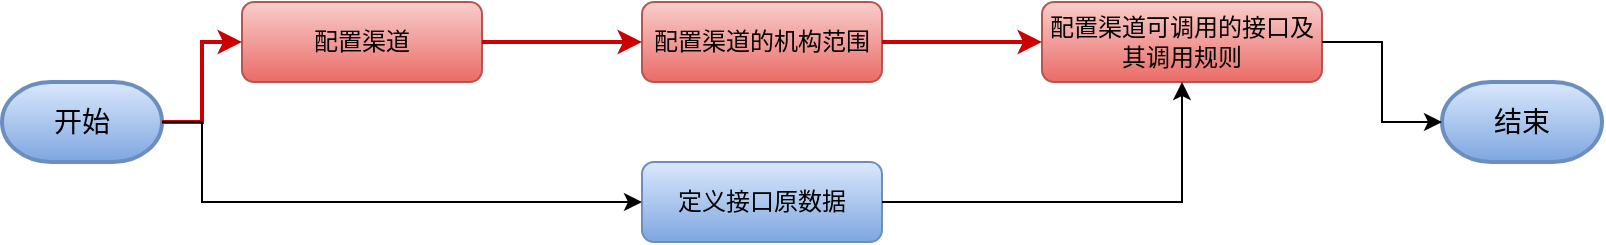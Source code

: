 <mxfile version="15.9.4" type="github">
  <diagram name="Page-1" id="8ce9d11a-91a2-4d17-14d8-a56ed91bf033">
    <mxGraphModel dx="946" dy="557" grid="1" gridSize="10" guides="1" tooltips="1" connect="1" arrows="1" fold="1" page="1" pageScale="1" pageWidth="1100" pageHeight="850" background="none" math="0" shadow="0">
      <root>
        <mxCell id="0" />
        <mxCell id="1" parent="0" />
        <mxCell id="L6q0FQ3VYXSIfFeGP2Kc-19" value="定义接口原数据" style="rounded=1;whiteSpace=wrap;html=1;verticalAlign=middle;labelPosition=center;verticalLabelPosition=middle;align=center;horizontal=1;direction=east;fillColor=#dae8fc;strokeColor=#6c8ebf;gradientColor=#7ea6e0;" parent="1" vertex="1">
          <mxGeometry x="360" y="200" width="120" height="40" as="geometry" />
        </mxCell>
        <mxCell id="L6q0FQ3VYXSIfFeGP2Kc-20" value="配置渠道" style="rounded=1;whiteSpace=wrap;html=1;verticalAlign=middle;labelPosition=center;verticalLabelPosition=middle;align=center;horizontal=1;direction=east;fillColor=#f8cecc;gradientColor=#ea6b66;strokeColor=#b85450;" parent="1" vertex="1">
          <mxGeometry x="160" y="120" width="120" height="40" as="geometry" />
        </mxCell>
        <mxCell id="QSaFC6vXPgpBybVZ_OY3-1" value="配置渠道的机构范围" style="rounded=1;whiteSpace=wrap;html=1;verticalAlign=middle;labelPosition=center;verticalLabelPosition=middle;align=center;horizontal=1;direction=east;fillColor=#f8cecc;gradientColor=#ea6b66;strokeColor=#b85450;" vertex="1" parent="1">
          <mxGeometry x="360" y="120" width="120" height="40" as="geometry" />
        </mxCell>
        <mxCell id="QSaFC6vXPgpBybVZ_OY3-2" value="配置渠道可调用的接口及其调用规则" style="rounded=1;whiteSpace=wrap;html=1;verticalAlign=middle;labelPosition=center;verticalLabelPosition=middle;align=center;horizontal=1;direction=east;fillColor=#f8cecc;gradientColor=#ea6b66;strokeColor=#b85450;" vertex="1" parent="1">
          <mxGeometry x="560" y="120" width="140" height="40" as="geometry" />
        </mxCell>
        <mxCell id="QSaFC6vXPgpBybVZ_OY3-3" value="" style="endArrow=classic;html=1;rounded=0;fontSize=14;exitX=1;exitY=0.5;exitDx=0;exitDy=0;entryX=0;entryY=0.5;entryDx=0;entryDy=0;strokeColor=#CC0000;strokeWidth=2;" edge="1" parent="1" source="L6q0FQ3VYXSIfFeGP2Kc-20" target="QSaFC6vXPgpBybVZ_OY3-1">
          <mxGeometry width="50" height="50" relative="1" as="geometry">
            <mxPoint x="360" y="300" as="sourcePoint" />
            <mxPoint x="410" y="250" as="targetPoint" />
          </mxGeometry>
        </mxCell>
        <mxCell id="QSaFC6vXPgpBybVZ_OY3-4" value="" style="endArrow=classic;html=1;rounded=0;fontSize=14;exitX=1;exitY=0.5;exitDx=0;exitDy=0;entryX=0;entryY=0.5;entryDx=0;entryDy=0;strokeColor=#CC0000;strokeWidth=2;" edge="1" parent="1" source="QSaFC6vXPgpBybVZ_OY3-1" target="QSaFC6vXPgpBybVZ_OY3-2">
          <mxGeometry width="50" height="50" relative="1" as="geometry">
            <mxPoint x="270" y="370" as="sourcePoint" />
            <mxPoint x="320" y="320" as="targetPoint" />
          </mxGeometry>
        </mxCell>
        <mxCell id="QSaFC6vXPgpBybVZ_OY3-5" value="" style="endArrow=classic;html=1;rounded=0;fontSize=14;exitX=1;exitY=0.5;exitDx=0;exitDy=0;entryX=0.5;entryY=1;entryDx=0;entryDy=0;edgeStyle=orthogonalEdgeStyle;" edge="1" parent="1" source="L6q0FQ3VYXSIfFeGP2Kc-19" target="QSaFC6vXPgpBybVZ_OY3-2">
          <mxGeometry width="50" height="50" relative="1" as="geometry">
            <mxPoint x="400" y="270" as="sourcePoint" />
            <mxPoint x="450" y="220" as="targetPoint" />
          </mxGeometry>
        </mxCell>
        <mxCell id="QSaFC6vXPgpBybVZ_OY3-6" value="开始" style="strokeWidth=2;html=1;shape=mxgraph.flowchart.terminator;whiteSpace=wrap;fontSize=14;fillColor=#dae8fc;gradientColor=#7ea6e0;strokeColor=#6c8ebf;" vertex="1" parent="1">
          <mxGeometry x="40" y="160" width="80" height="40" as="geometry" />
        </mxCell>
        <mxCell id="QSaFC6vXPgpBybVZ_OY3-7" value="结束" style="strokeWidth=2;html=1;shape=mxgraph.flowchart.terminator;whiteSpace=wrap;fontSize=14;fillColor=#dae8fc;gradientColor=#7ea6e0;strokeColor=#6c8ebf;" vertex="1" parent="1">
          <mxGeometry x="760" y="160" width="80" height="40" as="geometry" />
        </mxCell>
        <mxCell id="QSaFC6vXPgpBybVZ_OY3-8" value="" style="endArrow=classic;html=1;rounded=0;fontSize=14;exitX=1;exitY=0.5;exitDx=0;exitDy=0;exitPerimeter=0;edgeStyle=orthogonalEdgeStyle;strokeWidth=2;strokeColor=#CC0000;" edge="1" parent="1" source="QSaFC6vXPgpBybVZ_OY3-6">
          <mxGeometry width="50" height="50" relative="1" as="geometry">
            <mxPoint x="110" y="120" as="sourcePoint" />
            <mxPoint x="160" y="140" as="targetPoint" />
            <Array as="points">
              <mxPoint x="140" y="180" />
              <mxPoint x="140" y="140" />
            </Array>
          </mxGeometry>
        </mxCell>
        <mxCell id="QSaFC6vXPgpBybVZ_OY3-9" value="" style="endArrow=classic;html=1;rounded=0;fontSize=14;exitX=1;exitY=0.5;exitDx=0;exitDy=0;exitPerimeter=0;edgeStyle=orthogonalEdgeStyle;entryX=0;entryY=0.5;entryDx=0;entryDy=0;" edge="1" parent="1" source="QSaFC6vXPgpBybVZ_OY3-6" target="L6q0FQ3VYXSIfFeGP2Kc-19">
          <mxGeometry width="50" height="50" relative="1" as="geometry">
            <mxPoint x="110" y="190" as="sourcePoint" />
            <mxPoint x="170" y="150" as="targetPoint" />
            <Array as="points">
              <mxPoint x="140" y="180" />
              <mxPoint x="140" y="220" />
            </Array>
          </mxGeometry>
        </mxCell>
        <mxCell id="QSaFC6vXPgpBybVZ_OY3-10" value="" style="endArrow=classic;html=1;rounded=0;fontSize=14;exitX=1;exitY=0.5;exitDx=0;exitDy=0;entryX=0;entryY=0.5;entryDx=0;entryDy=0;entryPerimeter=0;edgeStyle=orthogonalEdgeStyle;" edge="1" parent="1" source="QSaFC6vXPgpBybVZ_OY3-2" target="QSaFC6vXPgpBybVZ_OY3-7">
          <mxGeometry width="50" height="50" relative="1" as="geometry">
            <mxPoint x="720" y="90" as="sourcePoint" />
            <mxPoint x="800" y="90" as="targetPoint" />
          </mxGeometry>
        </mxCell>
      </root>
    </mxGraphModel>
  </diagram>
</mxfile>
